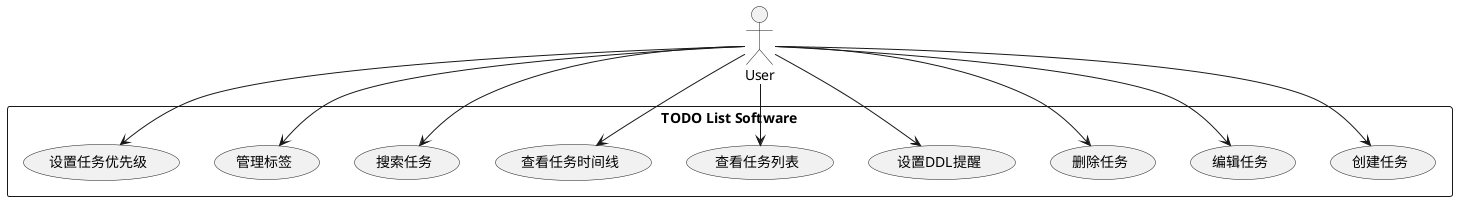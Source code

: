@startuml
actor User

rectangle "TODO List Software" {
    User --> (创建任务)
    User --> (编辑任务)
    User --> (删除任务)
    User --> (设置DDL提醒)
    User --> (查看任务列表)
    User --> (查看任务时间线)
    User --> (搜索任务)
    User --> (管理标签)
    User --> (设置任务优先级)
}
@enduml
